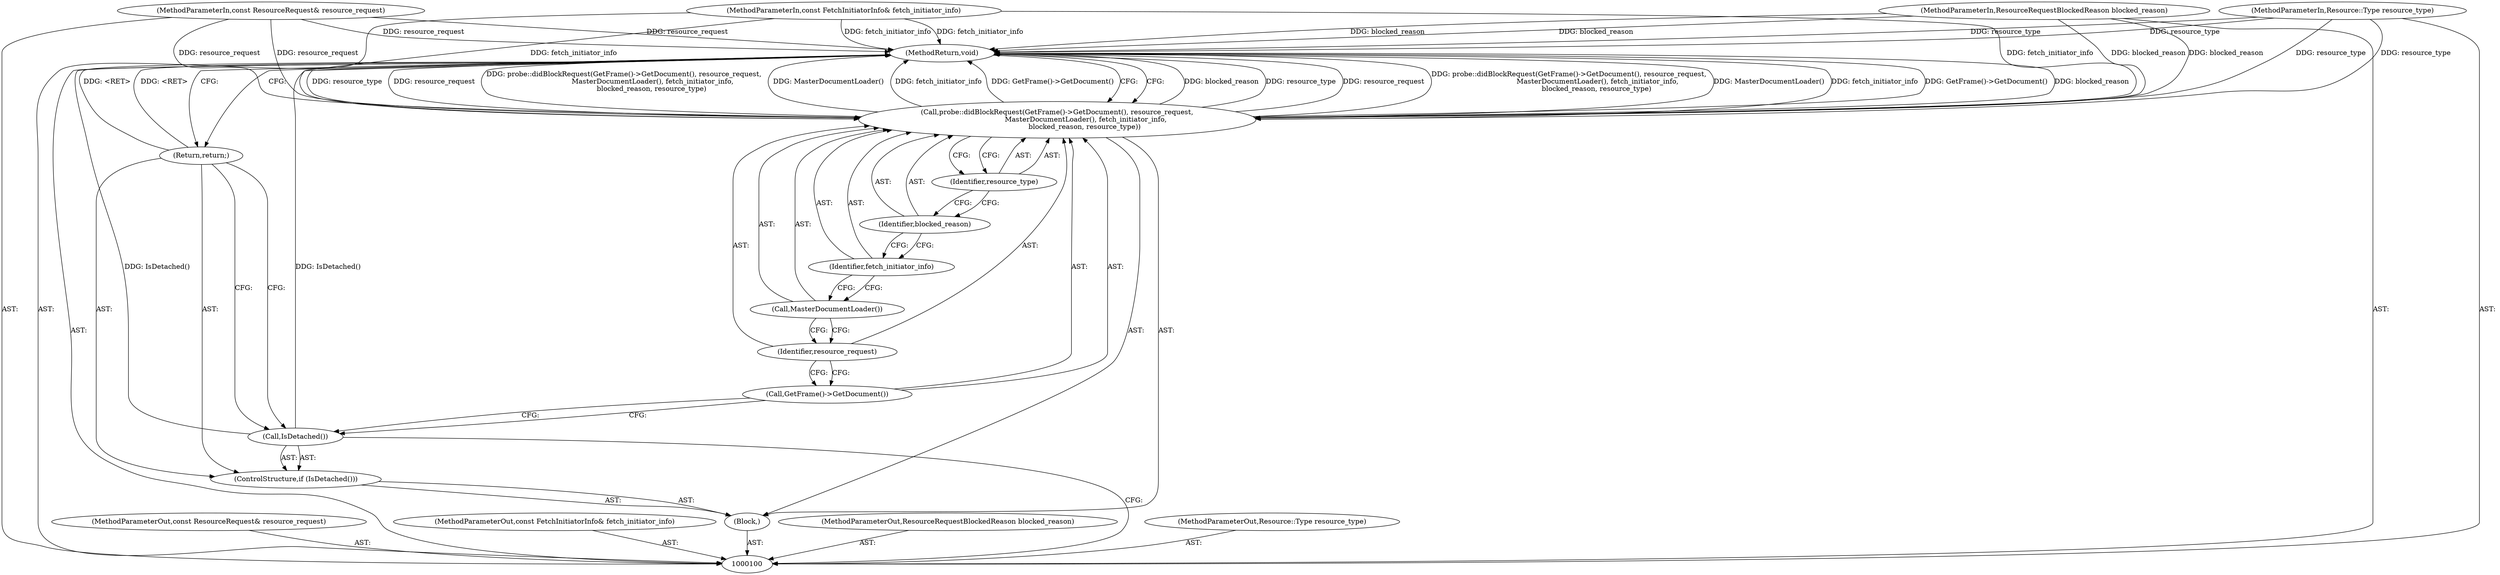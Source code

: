 digraph "0_Chrome_1c40f9042ae2d6ee7483d72998aabb5e73b2ff60_7" {
"1000116" [label="(MethodReturn,void)"];
"1000114" [label="(Identifier,blocked_reason)"];
"1000115" [label="(Identifier,resource_type)"];
"1000101" [label="(MethodParameterIn,const ResourceRequest& resource_request)"];
"1000141" [label="(MethodParameterOut,const ResourceRequest& resource_request)"];
"1000102" [label="(MethodParameterIn,const FetchInitiatorInfo& fetch_initiator_info)"];
"1000142" [label="(MethodParameterOut,const FetchInitiatorInfo& fetch_initiator_info)"];
"1000103" [label="(MethodParameterIn,ResourceRequestBlockedReason blocked_reason)"];
"1000143" [label="(MethodParameterOut,ResourceRequestBlockedReason blocked_reason)"];
"1000104" [label="(MethodParameterIn,Resource::Type resource_type)"];
"1000144" [label="(MethodParameterOut,Resource::Type resource_type)"];
"1000105" [label="(Block,)"];
"1000106" [label="(ControlStructure,if (IsDetached()))"];
"1000107" [label="(Call,IsDetached())"];
"1000108" [label="(Return,return;)"];
"1000110" [label="(Call,GetFrame()->GetDocument())"];
"1000109" [label="(Call,probe::didBlockRequest(GetFrame()->GetDocument(), resource_request,\n                          MasterDocumentLoader(), fetch_initiator_info,\n                         blocked_reason, resource_type))"];
"1000111" [label="(Identifier,resource_request)"];
"1000112" [label="(Call,MasterDocumentLoader())"];
"1000113" [label="(Identifier,fetch_initiator_info)"];
"1000116" -> "1000100"  [label="AST: "];
"1000116" -> "1000108"  [label="CFG: "];
"1000116" -> "1000109"  [label="CFG: "];
"1000107" -> "1000116"  [label="DDG: IsDetached()"];
"1000104" -> "1000116"  [label="DDG: resource_type"];
"1000109" -> "1000116"  [label="DDG: blocked_reason"];
"1000109" -> "1000116"  [label="DDG: resource_type"];
"1000109" -> "1000116"  [label="DDG: resource_request"];
"1000109" -> "1000116"  [label="DDG: probe::didBlockRequest(GetFrame()->GetDocument(), resource_request,\n                          MasterDocumentLoader(), fetch_initiator_info,\n                         blocked_reason, resource_type)"];
"1000109" -> "1000116"  [label="DDG: MasterDocumentLoader()"];
"1000109" -> "1000116"  [label="DDG: fetch_initiator_info"];
"1000109" -> "1000116"  [label="DDG: GetFrame()->GetDocument()"];
"1000103" -> "1000116"  [label="DDG: blocked_reason"];
"1000102" -> "1000116"  [label="DDG: fetch_initiator_info"];
"1000101" -> "1000116"  [label="DDG: resource_request"];
"1000108" -> "1000116"  [label="DDG: <RET>"];
"1000114" -> "1000109"  [label="AST: "];
"1000114" -> "1000113"  [label="CFG: "];
"1000115" -> "1000114"  [label="CFG: "];
"1000115" -> "1000109"  [label="AST: "];
"1000115" -> "1000114"  [label="CFG: "];
"1000109" -> "1000115"  [label="CFG: "];
"1000101" -> "1000100"  [label="AST: "];
"1000101" -> "1000116"  [label="DDG: resource_request"];
"1000101" -> "1000109"  [label="DDG: resource_request"];
"1000141" -> "1000100"  [label="AST: "];
"1000102" -> "1000100"  [label="AST: "];
"1000102" -> "1000116"  [label="DDG: fetch_initiator_info"];
"1000102" -> "1000109"  [label="DDG: fetch_initiator_info"];
"1000142" -> "1000100"  [label="AST: "];
"1000103" -> "1000100"  [label="AST: "];
"1000103" -> "1000116"  [label="DDG: blocked_reason"];
"1000103" -> "1000109"  [label="DDG: blocked_reason"];
"1000143" -> "1000100"  [label="AST: "];
"1000104" -> "1000100"  [label="AST: "];
"1000104" -> "1000116"  [label="DDG: resource_type"];
"1000104" -> "1000109"  [label="DDG: resource_type"];
"1000144" -> "1000100"  [label="AST: "];
"1000105" -> "1000100"  [label="AST: "];
"1000106" -> "1000105"  [label="AST: "];
"1000109" -> "1000105"  [label="AST: "];
"1000106" -> "1000105"  [label="AST: "];
"1000107" -> "1000106"  [label="AST: "];
"1000108" -> "1000106"  [label="AST: "];
"1000107" -> "1000106"  [label="AST: "];
"1000107" -> "1000100"  [label="CFG: "];
"1000108" -> "1000107"  [label="CFG: "];
"1000110" -> "1000107"  [label="CFG: "];
"1000107" -> "1000116"  [label="DDG: IsDetached()"];
"1000108" -> "1000106"  [label="AST: "];
"1000108" -> "1000107"  [label="CFG: "];
"1000116" -> "1000108"  [label="CFG: "];
"1000108" -> "1000116"  [label="DDG: <RET>"];
"1000110" -> "1000109"  [label="AST: "];
"1000110" -> "1000107"  [label="CFG: "];
"1000111" -> "1000110"  [label="CFG: "];
"1000109" -> "1000105"  [label="AST: "];
"1000109" -> "1000115"  [label="CFG: "];
"1000110" -> "1000109"  [label="AST: "];
"1000111" -> "1000109"  [label="AST: "];
"1000112" -> "1000109"  [label="AST: "];
"1000113" -> "1000109"  [label="AST: "];
"1000114" -> "1000109"  [label="AST: "];
"1000115" -> "1000109"  [label="AST: "];
"1000116" -> "1000109"  [label="CFG: "];
"1000109" -> "1000116"  [label="DDG: blocked_reason"];
"1000109" -> "1000116"  [label="DDG: resource_type"];
"1000109" -> "1000116"  [label="DDG: resource_request"];
"1000109" -> "1000116"  [label="DDG: probe::didBlockRequest(GetFrame()->GetDocument(), resource_request,\n                          MasterDocumentLoader(), fetch_initiator_info,\n                         blocked_reason, resource_type)"];
"1000109" -> "1000116"  [label="DDG: MasterDocumentLoader()"];
"1000109" -> "1000116"  [label="DDG: fetch_initiator_info"];
"1000109" -> "1000116"  [label="DDG: GetFrame()->GetDocument()"];
"1000101" -> "1000109"  [label="DDG: resource_request"];
"1000102" -> "1000109"  [label="DDG: fetch_initiator_info"];
"1000103" -> "1000109"  [label="DDG: blocked_reason"];
"1000104" -> "1000109"  [label="DDG: resource_type"];
"1000111" -> "1000109"  [label="AST: "];
"1000111" -> "1000110"  [label="CFG: "];
"1000112" -> "1000111"  [label="CFG: "];
"1000112" -> "1000109"  [label="AST: "];
"1000112" -> "1000111"  [label="CFG: "];
"1000113" -> "1000112"  [label="CFG: "];
"1000113" -> "1000109"  [label="AST: "];
"1000113" -> "1000112"  [label="CFG: "];
"1000114" -> "1000113"  [label="CFG: "];
}
